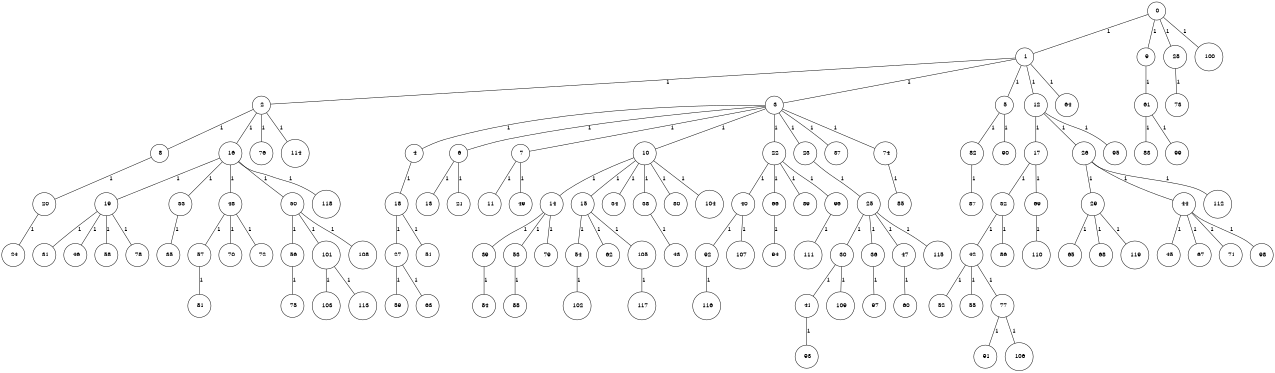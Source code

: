 graph G {
size="8.5,11;"
ratio = "expand;"
fixedsize="true;"
overlap="scale;"
node[shape=circle,width=.12,hight=.12,fontsize=12]
edge[fontsize=12]

0[label=" 0" color=black, pos="2.7074768,1.2139704!"];
1[label=" 1" color=black, pos="1.1216863,2.3685419!"];
2[label=" 2" color=black, pos="1.3525566,1.7525673!"];
3[label=" 3" color=black, pos="0.18353311,1.780595!"];
4[label=" 4" color=black, pos="0.83673328,0.93558412!"];
5[label=" 5" color=black, pos="2.3190378,1.0777845!"];
6[label=" 6" color=black, pos="2.4056648,0.72839309!"];
7[label=" 7" color=black, pos="2.6943923,2.1681699!"];
8[label=" 8" color=black, pos="1.3402806,0.88383075!"];
9[label=" 9" color=black, pos="2.3009976,2.1247996!"];
10[label=" 10" color=black, pos="2.2322187,2.4137283!"];
11[label=" 11" color=black, pos="2.4482073,1.1553264!"];
12[label=" 12" color=black, pos="2.9874394,1.5260534!"];
13[label=" 13" color=black, pos="2.1297456,2.8299982!"];
14[label=" 14" color=black, pos="2.0937064,2.9236621!"];
15[label=" 15" color=black, pos="1.4598652,2.1899677!"];
16[label=" 16" color=black, pos="1.4739722,0.26211272!"];
17[label=" 17" color=black, pos="0.32617108,2.428524!"];
18[label=" 18" color=black, pos="2.2642792,0.97414165!"];
19[label=" 19" color=black, pos="2.0365755,0.99742702!"];
20[label=" 20" color=black, pos="1.2203785,0.33049203!"];
21[label=" 21" color=black, pos="2.1273184,1.8855346!"];
22[label=" 22" color=black, pos="1.7188815,1.0091234!"];
23[label=" 23" color=black, pos="0.90102864,2.9788924!"];
24[label=" 24" color=black, pos="1.2728895,2.1499706!"];
25[label=" 25" color=black, pos="1.6279175,1.1574504!"];
26[label=" 26" color=black, pos="2.4207469,1.6046831!"];
27[label=" 27" color=black, pos="2.26106,0.48133724!"];
28[label=" 28" color=black, pos="0.12559052,0.83156269!"];
29[label=" 29" color=black, pos="1.9723195,1.4739337!"];
30[label=" 30" color=black, pos="2.5262939,0.86994759!"];
31[label=" 31" color=black, pos="1.6821481,1.8023234!"];
32[label=" 32" color=black, pos="0.0898452,2.5540981!"];
33[label=" 33" color=black, pos="0.53078868,1.6099593!"];
34[label=" 34" color=black, pos="0.84314049,2.4088579!"];
35[label=" 35" color=black, pos="2.8167524,1.5856391!"];
36[label=" 36" color=black, pos="1.7020244,1.1952519!"];
37[label=" 37" color=black, pos="0.13429904,1.3655449!"];
38[label=" 38" color=black, pos="2.1522426,2.0879155!"];
39[label=" 39" color=black, pos="2.0843325,2.7894282!"];
40[label=" 40" color=black, pos="0.84253298,1.8919403!"];
41[label=" 41" color=black, pos="2.0550748,2.3248572!"];
42[label=" 42" color=black, pos="1.716542,2.0024158!"];
43[label=" 43" color=black, pos="2.6239103,0.47563738!"];
44[label=" 44" color=black, pos="0.005256718,1.0002786!"];
45[label=" 45" color=black, pos="1.3400748,1.8001487!"];
46[label=" 46" color=black, pos="2.6013159,1.326708!"];
47[label=" 47" color=black, pos="1.7783031,1.8598261!"];
48[label=" 48" color=black, pos="1.4596626,1.9941578!"];
49[label=" 49" color=black, pos="1.253666,0.41295263!"];
50[label=" 50" color=black, pos="0.0527301,2.5035025!"];
51[label=" 51" color=black, pos="2.0034234,1.0025751!"];
52[label=" 52" color=black, pos="0.6500291,2.1482358!"];
53[label=" 53" color=black, pos="2.3686771,1.4824213!"];
54[label=" 54" color=black, pos="0.83644874,0.65564138!"];
55[label=" 55" color=black, pos="0.92526558,2.235588!"];
56[label=" 56" color=black, pos="0.26723386,0.8996655!"];
57[label=" 57" color=black, pos="2.5487607,2.4911079!"];
58[label=" 58" color=black, pos="1.7279866,0.27813117!"];
59[label=" 59" color=black, pos="0.97375024,0.74009005!"];
60[label=" 60" color=black, pos="1.2835599,2.6138832!"];
61[label=" 61" color=black, pos="2.8367104,2.62223!"];
62[label=" 62" color=black, pos="0.90543387,0.28791104!"];
63[label=" 63" color=black, pos="0.79333885,0.21562759!"];
64[label=" 64" color=black, pos="1.7532447,0.58147261!"];
65[label=" 65" color=black, pos="2.4279112,0.9034962!"];
66[label=" 66" color=black, pos="0.06719095,1.8873078!"];
67[label=" 67" color=black, pos="0.46233362,1.6647205!"];
68[label=" 68" color=black, pos="2.5157237,2.3981305!"];
69[label=" 69" color=black, pos="0.37490831,0.025593314!"];
70[label=" 70" color=black, pos="0.29823196,2.1110416!"];
71[label=" 71" color=black, pos="1.8370033,2.1521435!"];
72[label=" 72" color=black, pos="0.44196231,2.8922535!"];
73[label=" 73" color=black, pos="0.80619668,2.0257713!"];
74[label=" 74" color=black, pos="1.977377,2.9143288!"];
75[label=" 75" color=black, pos="0.54047689,2.1856042!"];
76[label=" 76" color=black, pos="2.8576531,2.4086347!"];
77[label=" 77" color=black, pos="2.6040953,1.5129036!"];
78[label=" 78" color=black, pos="0.74773238,1.993898!"];
79[label=" 79" color=black, pos="1.9506145,1.1749838!"];
80[label=" 80" color=black, pos="1.8796577,0.26245029!"];
81[label=" 81" color=black, pos="2.8629869,1.559242!"];
82[label=" 82" color=black, pos="1.2013007,0.28007464!"];
83[label=" 83" color=black, pos="0.052620166,2.7979782!"];
84[label=" 84" color=black, pos="2.0494136,0.14283472!"];
85[label=" 85" color=black, pos="2.6408409,2.5558361!"];
86[label=" 86" color=black, pos="1.2796836,0.97330902!"];
87[label=" 87" color=black, pos="2.6957757,2.6228748!"];
88[label=" 88" color=black, pos="0.21553006,0.26128774!"];
89[label=" 89" color=black, pos="0.17354668,1.918881!"];
90[label=" 90" color=black, pos="1.2941006,2.116625!"];
91[label=" 91" color=black, pos="1.6646344,1.256994!"];
92[label=" 92" color=black, pos="2.121216,0.36755684!"];
93[label=" 93" color=black, pos="2.0555671,2.1506302!"];
94[label=" 94" color=black, pos="1.4731271,2.5655486!"];
95[label=" 95" color=black, pos="2.2722321,1.7443361!"];
96[label=" 96" color=black, pos="0.073748481,0.5662791!"];
97[label=" 97" color=black, pos="1.8261536,1.6221425!"];
98[label=" 98" color=black, pos="0.68411566,1.4669749!"];
99[label=" 99" color=black, pos="0.65337066,1.0627981!"];
100[label=" 100" color=black, pos="0.12379759,2.5366436!"];
101[label=" 101" color=black, pos="0.35374786,2.5146153!"];
102[label=" 102" color=black, pos="2.8112131,0.99577765!"];
103[label=" 103" color=black, pos="1.2685873,1.5712073!"];
104[label=" 104" color=black, pos="1.7457376,2.589631!"];
105[label=" 105" color=black, pos="0.62264641,2.6921453!"];
106[label=" 106" color=black, pos="0.95054103,1.6555122!"];
107[label=" 107" color=black, pos="0.88308903,2.3784984!"];
108[label=" 108" color=black, pos="0.14866522,0.18625126!"];
109[label=" 109" color=black, pos="0.60241584,2.329288!"];
110[label=" 110" color=black, pos="0.78103043,2.4970741!"];
111[label=" 111" color=black, pos="2.0651794,0.39195356!"];
112[label=" 112" color=black, pos="2.2057677,2.3828082!"];
113[label=" 113" color=black, pos="2.193358,2.1351762!"];
114[label=" 114" color=black, pos="2.2340737,1.7478108!"];
115[label=" 115" color=black, pos="2.5089986,2.1240493!"];
116[label=" 116" color=black, pos="1.0414511,2.160077!"];
117[label=" 117" color=black, pos="1.0111671,0.057495892!"];
118[label=" 118" color=black, pos="2.8144306,0.84181528!"];
119[label=" 119" color=black, pos="1.6228513,1.690527!"];
0--1[label="1"]
0--9[label="1"]
0--28[label="1"]
0--100[label="1"]
1--2[label="1"]
1--3[label="1"]
1--5[label="1"]
1--12[label="1"]
1--64[label="1"]
2--8[label="1"]
2--16[label="1"]
2--76[label="1"]
2--114[label="1"]
3--4[label="1"]
3--6[label="1"]
3--7[label="1"]
3--10[label="1"]
3--22[label="1"]
3--23[label="1"]
3--37[label="1"]
3--74[label="1"]
4--18[label="1"]
5--82[label="1"]
5--90[label="1"]
6--13[label="1"]
6--21[label="1"]
7--11[label="1"]
7--49[label="1"]
8--20[label="1"]
9--61[label="1"]
10--14[label="1"]
10--15[label="1"]
10--34[label="1"]
10--38[label="1"]
10--80[label="1"]
10--104[label="1"]
12--17[label="1"]
12--26[label="1"]
12--95[label="1"]
14--39[label="1"]
14--53[label="1"]
14--79[label="1"]
15--54[label="1"]
15--62[label="1"]
15--105[label="1"]
16--19[label="1"]
16--33[label="1"]
16--48[label="1"]
16--50[label="1"]
16--118[label="1"]
17--32[label="1"]
17--69[label="1"]
18--27[label="1"]
18--51[label="1"]
19--31[label="1"]
19--46[label="1"]
19--58[label="1"]
19--78[label="1"]
20--24[label="1"]
22--40[label="1"]
22--66[label="1"]
22--89[label="1"]
22--96[label="1"]
23--25[label="1"]
25--30[label="1"]
25--36[label="1"]
25--47[label="1"]
25--115[label="1"]
26--29[label="1"]
26--44[label="1"]
26--112[label="1"]
27--59[label="1"]
27--63[label="1"]
28--73[label="1"]
29--65[label="1"]
29--68[label="1"]
29--119[label="1"]
30--41[label="1"]
30--109[label="1"]
32--42[label="1"]
32--86[label="1"]
33--35[label="1"]
36--97[label="1"]
38--43[label="1"]
39--84[label="1"]
40--92[label="1"]
40--107[label="1"]
41--93[label="1"]
42--52[label="1"]
42--55[label="1"]
42--77[label="1"]
44--45[label="1"]
44--67[label="1"]
44--71[label="1"]
44--98[label="1"]
47--60[label="1"]
48--57[label="1"]
48--70[label="1"]
48--72[label="1"]
50--56[label="1"]
50--101[label="1"]
50--108[label="1"]
53--88[label="1"]
54--102[label="1"]
56--75[label="1"]
57--81[label="1"]
61--83[label="1"]
61--99[label="1"]
66--94[label="1"]
69--110[label="1"]
74--85[label="1"]
77--91[label="1"]
77--106[label="1"]
82--87[label="1"]
92--116[label="1"]
96--111[label="1"]
101--103[label="1"]
101--113[label="1"]
105--117[label="1"]

}

